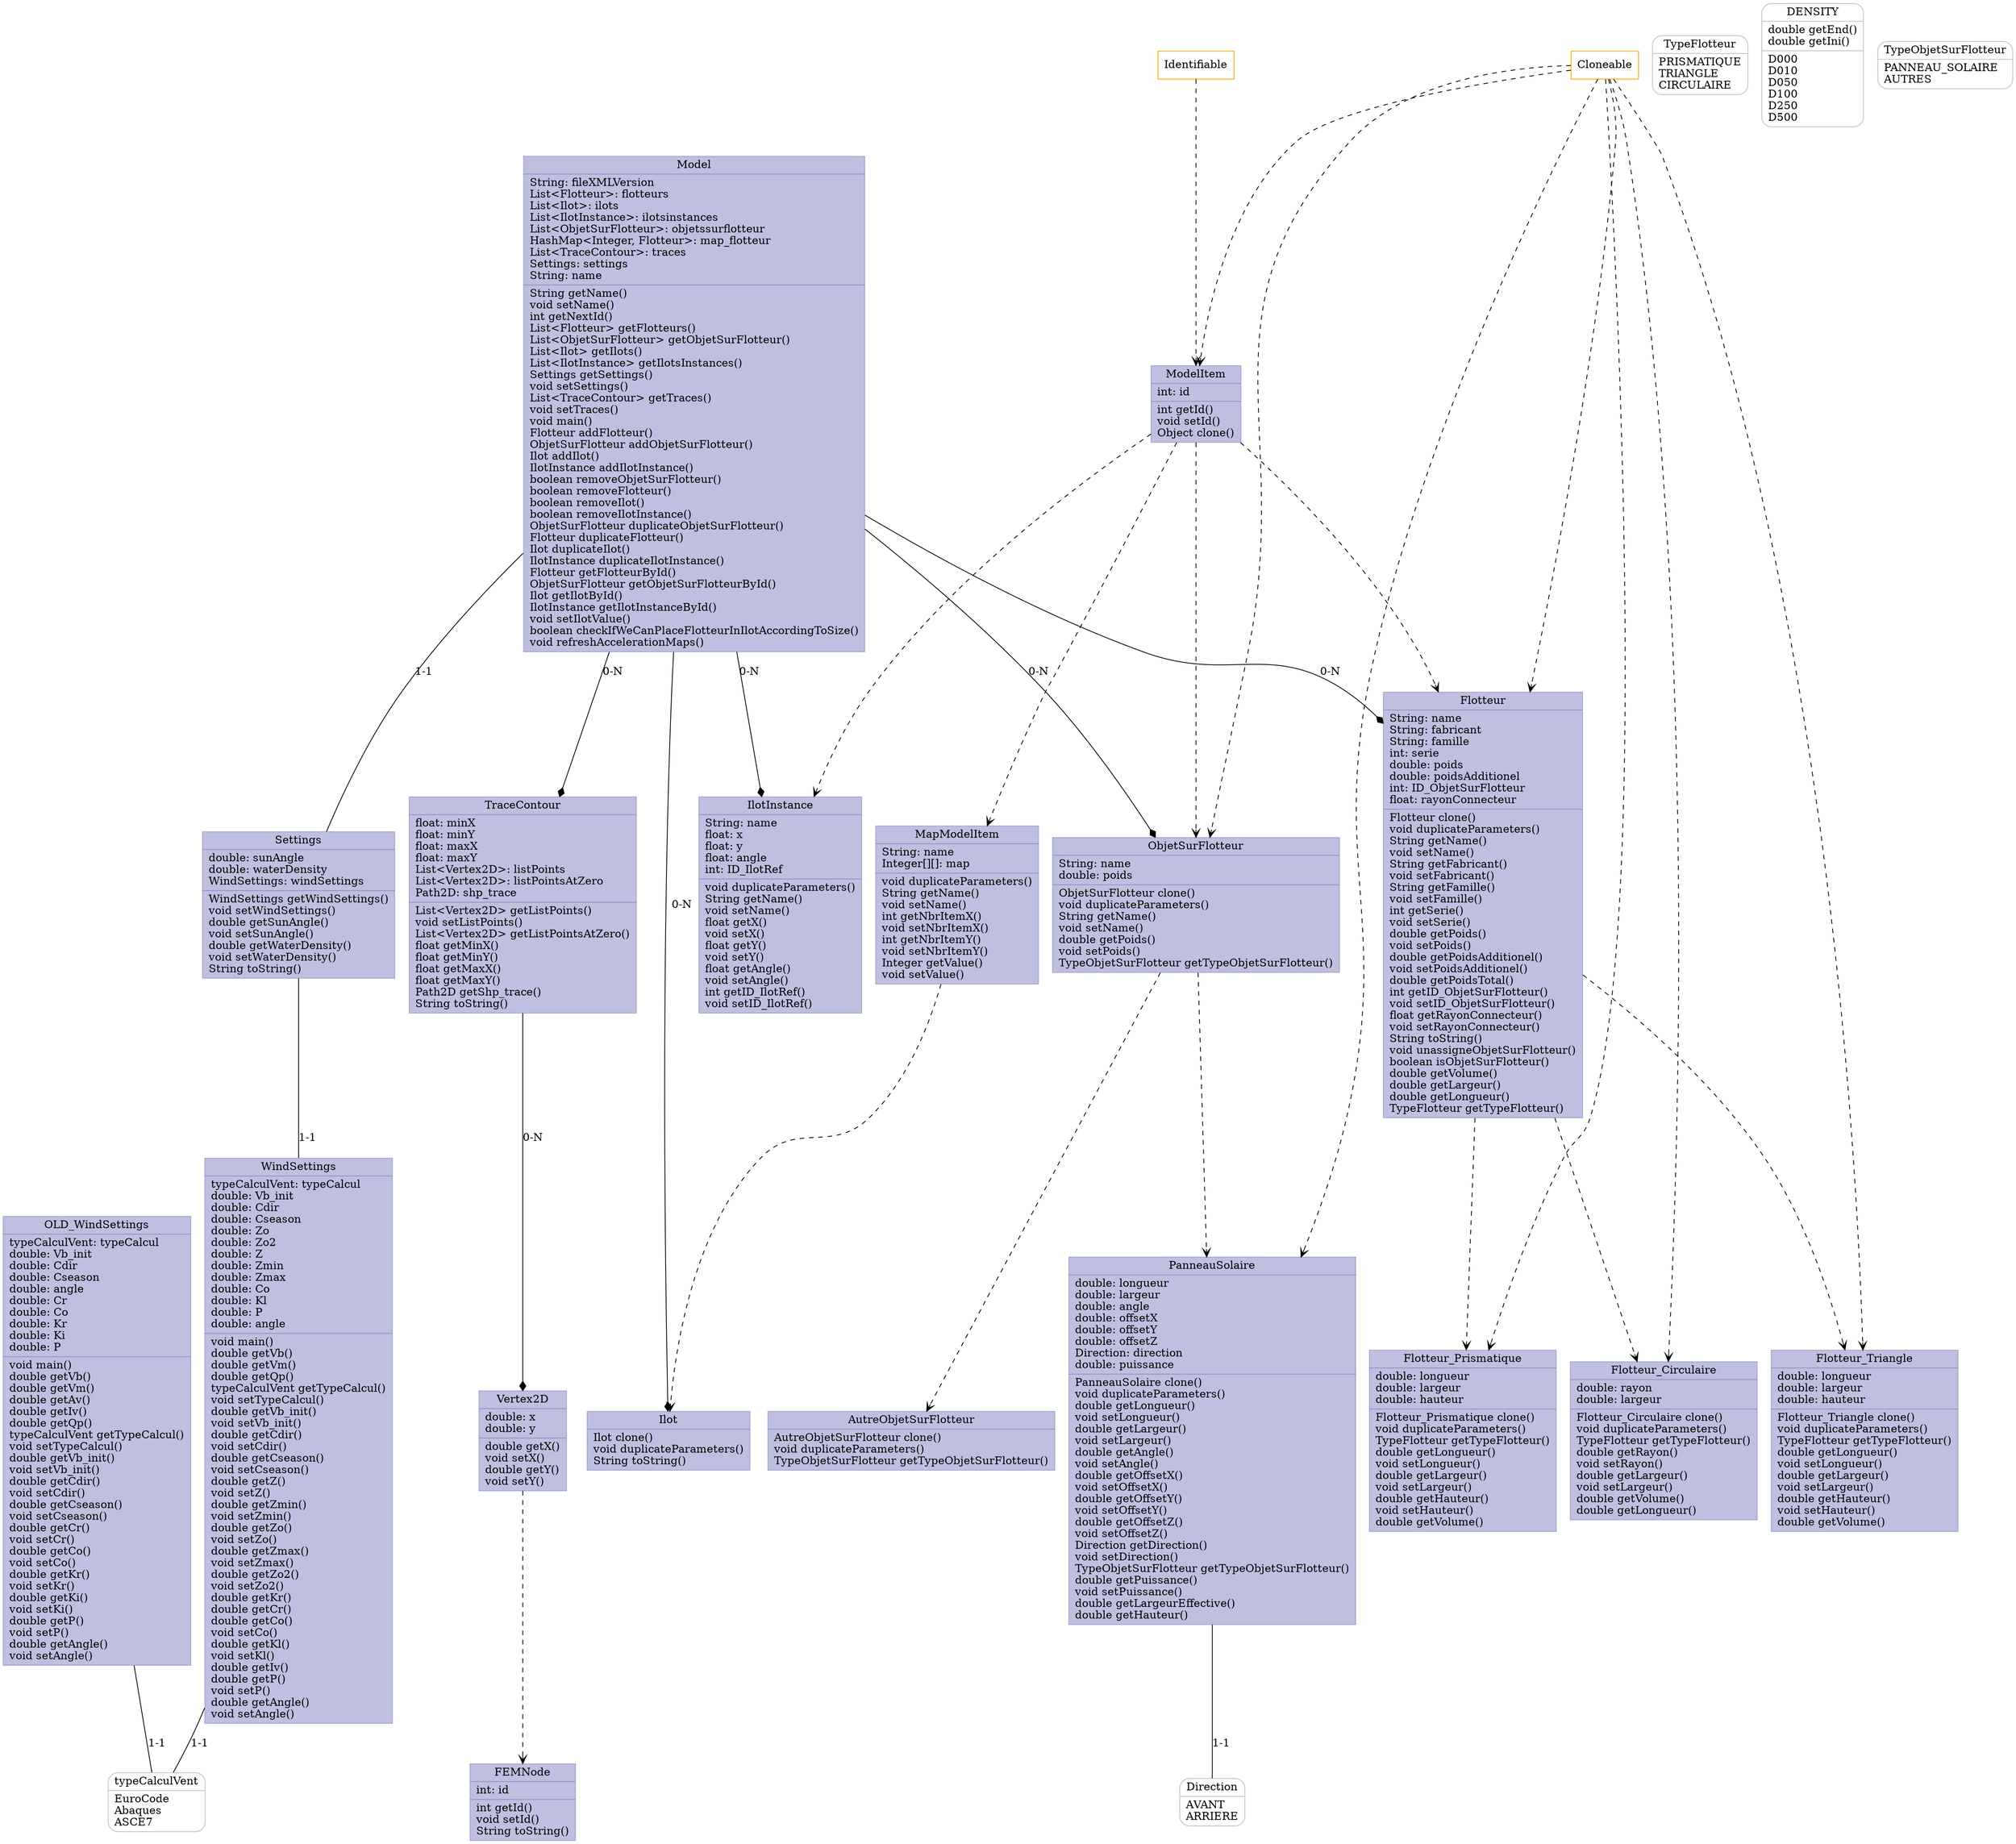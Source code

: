 digraph "UML" {
graph ["rankdir"="TB"]
node ["shape"="record"]
"OLD_WindSettings" ["label"="{OLD_WindSettings|typeCalculVent: typeCalcul\ldouble: Vb_init\ldouble: Cdir\ldouble: Cseason\ldouble: angle\ldouble: Cr\ldouble: Co\ldouble: Kr\ldouble: Ki\ldouble: P\l|void main()\ldouble getVb()\ldouble getVm()\ldouble getAv()\ldouble getIv()\ldouble getQp()\ltypeCalculVent getTypeCalcul()\lvoid setTypeCalcul()\ldouble getVb_init()\lvoid setVb_init()\ldouble getCdir()\lvoid setCdir()\ldouble getCseason()\lvoid setCseason()\ldouble getCr()\lvoid setCr()\ldouble getCo()\lvoid setCo()\ldouble getKr()\lvoid setKr()\ldouble getKi()\lvoid setKi()\ldouble getP()\lvoid setP()\ldouble getAngle()\lvoid setAngle()\l}","shape"="record","style"="filled","color"="#00008040"]
"typeCalculVent" ["label"="{typeCalculVent|EuroCode\lAbaques\lASCE7\l}","shape"="record","style"="rounded","color"="gray"]
"Vertex2D" ["label"="{Vertex2D|double: x\ldouble: y\l|double getX()\lvoid setX()\ldouble getY()\lvoid setY()\l}","shape"="record","style"="filled","color"="#00008040"]
"FEMNode" ["label"="{FEMNode|int: id\l|int getId()\lvoid setId()\lString toString()\l}","shape"="record","style"="filled","color"="#00008040"]
"Flotteur" ["label"="{Flotteur|String: name\lString: fabricant\lString: famille\lint: serie\ldouble: poids\ldouble: poidsAdditionel\lint: ID_ObjetSurFlotteur\lfloat: rayonConnecteur\l|Flotteur clone()\lvoid duplicateParameters()\lString getName()\lvoid setName()\lString getFabricant()\lvoid setFabricant()\lString getFamille()\lvoid setFamille()\lint getSerie()\lvoid setSerie()\ldouble getPoids()\lvoid setPoids()\ldouble getPoidsAdditionel()\lvoid setPoidsAdditionel()\ldouble getPoidsTotal()\lint getID_ObjetSurFlotteur()\lvoid setID_ObjetSurFlotteur()\lfloat getRayonConnecteur()\lvoid setRayonConnecteur()\lString toString()\lvoid unassigneObjetSurFlotteur()\lboolean isObjetSurFlotteur()\ldouble getVolume()\ldouble getLargeur()\ldouble getLongueur()\lTypeFlotteur getTypeFlotteur()\l}","shape"="record","style"="filled","color"="#00008040"]
"Flotteur_Circulaire" ["label"="{Flotteur_Circulaire|double: rayon\ldouble: largeur\l|Flotteur_Circulaire clone()\lvoid duplicateParameters()\lTypeFlotteur getTypeFlotteur()\ldouble getRayon()\lvoid setRayon()\ldouble getLargeur()\lvoid setLargeur()\ldouble getVolume()\ldouble getLongueur()\l}","shape"="record","style"="filled","color"="#00008040"]
"Cloneable" ["shape"="record","color"="orange"]
"TraceContour" ["label"="{TraceContour|float: minX\lfloat: minY\lfloat: maxX\lfloat: maxY\lList&lt;Vertex2D&gt;: listPoints\lList&lt;Vertex2D&gt;: listPointsAtZero\lPath2D: shp_trace\l|List&lt;Vertex2D&gt; getListPoints()\lvoid setListPoints()\lList&lt;Vertex2D&gt; getListPointsAtZero()\lfloat getMinX()\lfloat getMinY()\lfloat getMaxX()\lfloat getMaxY()\lPath2D getShp_trace()\lString toString()\l}","shape"="record","style"="filled","color"="#00008040"]
"TypeFlotteur" ["label"="{TypeFlotteur|PRISMATIQUE\lTRIANGLE\lCIRCULAIRE\l}","shape"="record","style"="rounded","color"="gray"]
"Identifiable" ["shape"="record","color"="orange"]
"ModelItem" ["label"="{ModelItem|int: id\l|int getId()\lvoid setId()\lObject clone()\l}","shape"="record","style"="filled","color"="#00008040"]
"MapModelItem" ["label"="{MapModelItem|String: name\lInteger[][]: map\l|void duplicateParameters()\lString getName()\lvoid setName()\lint getNbrItemX()\lvoid setNbrItemX()\lint getNbrItemY()\lvoid setNbrItemY()\lInteger getValue()\lvoid setValue()\l}","shape"="record","style"="filled","color"="#00008040"]
"Ilot" ["label"="{Ilot|Ilot clone()\lvoid duplicateParameters()\lString toString()\l}","shape"="record","style"="filled","color"="#00008040"]
"Flotteur_Prismatique" ["label"="{Flotteur_Prismatique|double: longueur\ldouble: largeur\ldouble: hauteur\l|Flotteur_Prismatique clone()\lvoid duplicateParameters()\lTypeFlotteur getTypeFlotteur()\ldouble getLongueur()\lvoid setLongueur()\ldouble getLargeur()\lvoid setLargeur()\ldouble getHauteur()\lvoid setHauteur()\ldouble getVolume()\l}","shape"="record","style"="filled","color"="#00008040"]
"Direction" ["label"="{Direction|AVANT\lARRIERE\l}","shape"="record","style"="rounded","color"="gray"]
"ObjetSurFlotteur" ["label"="{ObjetSurFlotteur|String: name\ldouble: poids\l|ObjetSurFlotteur clone()\lvoid duplicateParameters()\lString getName()\lvoid setName()\ldouble getPoids()\lvoid setPoids()\lTypeObjetSurFlotteur getTypeObjetSurFlotteur()\l}","shape"="record","style"="filled","color"="#00008040"]
"PanneauSolaire" ["label"="{PanneauSolaire|double: longueur\ldouble: largeur\ldouble: angle\ldouble: offsetX\ldouble: offsetY\ldouble: offsetZ\lDirection: direction\ldouble: puissance\l|PanneauSolaire clone()\lvoid duplicateParameters()\ldouble getLongueur()\lvoid setLongueur()\ldouble getLargeur()\lvoid setLargeur()\ldouble getAngle()\lvoid setAngle()\ldouble getOffsetX()\lvoid setOffsetX()\ldouble getOffsetY()\lvoid setOffsetY()\ldouble getOffsetZ()\lvoid setOffsetZ()\lDirection getDirection()\lvoid setDirection()\lTypeObjetSurFlotteur getTypeObjetSurFlotteur()\ldouble getPuissance()\lvoid setPuissance()\ldouble getLargeurEffective()\ldouble getHauteur()\l}","shape"="record","style"="filled","color"="#00008040"]
"DENSITY" ["label"="{DENSITY|double getEnd()\ldouble getIni()\l|D000\lD010\lD050\lD100\lD250\lD500\l}","shape"="record","style"="rounded","color"="gray"]
"IlotInstance" ["label"="{IlotInstance|String: name\lfloat: x\lfloat: y\lfloat: angle\lint: ID_IlotRef\l|void duplicateParameters()\lString getName()\lvoid setName()\lfloat getX()\lvoid setX()\lfloat getY()\lvoid setY()\lfloat getAngle()\lvoid setAngle()\lint getID_IlotRef()\lvoid setID_IlotRef()\l}","shape"="record","style"="filled","color"="#00008040"]
"TypeObjetSurFlotteur" ["label"="{TypeObjetSurFlotteur|PANNEAU_SOLAIRE\lAUTRES\l}","shape"="record","style"="rounded","color"="gray"]
"Model" ["label"="{Model|String: fileXMLVersion\lList&lt;Flotteur&gt;: flotteurs\lList&lt;Ilot&gt;: ilots\lList&lt;IlotInstance&gt;: ilotsinstances\lList&lt;ObjetSurFlotteur&gt;: objetssurflotteur\lHashMap&lt;Integer, Flotteur&gt;: map_flotteur\lList&lt;TraceContour&gt;: traces\lSettings: settings\lString: name\l|String getName()\lvoid setName()\lint getNextId()\lList&lt;Flotteur&gt; getFlotteurs()\lList&lt;ObjetSurFlotteur&gt; getObjetSurFlotteur()\lList&lt;Ilot&gt; getIlots()\lList&lt;IlotInstance&gt; getIlotsInstances()\lSettings getSettings()\lvoid setSettings()\lList&lt;TraceContour&gt; getTraces()\lvoid setTraces()\lvoid main()\lFlotteur addFlotteur()\lObjetSurFlotteur addObjetSurFlotteur()\lIlot addIlot()\lIlotInstance addIlotInstance()\lboolean removeObjetSurFlotteur()\lboolean removeFlotteur()\lboolean removeIlot()\lboolean removeIlotInstance()\lObjetSurFlotteur duplicateObjetSurFlotteur()\lFlotteur duplicateFlotteur()\lIlot duplicateIlot()\lIlotInstance duplicateIlotInstance()\lFlotteur getFlotteurById()\lObjetSurFlotteur getObjetSurFlotteurById()\lIlot getIlotById()\lIlotInstance getIlotInstanceById()\lvoid setIlotValue()\lboolean checkIfWeCanPlaceFlotteurInIlotAccordingToSize()\lvoid refreshAccelerationMaps()\l}","shape"="record","style"="filled","color"="#00008040"]
"Settings" ["label"="{Settings|double: sunAngle\ldouble: waterDensity\lWindSettings: windSettings\l|WindSettings getWindSettings()\lvoid setWindSettings()\ldouble getSunAngle()\lvoid setSunAngle()\ldouble getWaterDensity()\lvoid setWaterDensity()\lString toString()\l}","shape"="record","style"="filled","color"="#00008040"]
"WindSettings" ["label"="{WindSettings|typeCalculVent: typeCalcul\ldouble: Vb_init\ldouble: Cdir\ldouble: Cseason\ldouble: Zo\ldouble: Zo2\ldouble: Z\ldouble: Zmin\ldouble: Zmax\ldouble: Co\ldouble: Kl\ldouble: P\ldouble: angle\l|void main()\ldouble getVb()\ldouble getVm()\ldouble getQp()\ltypeCalculVent getTypeCalcul()\lvoid setTypeCalcul()\ldouble getVb_init()\lvoid setVb_init()\ldouble getCdir()\lvoid setCdir()\ldouble getCseason()\lvoid setCseason()\ldouble getZ()\lvoid setZ()\ldouble getZmin()\lvoid setZmin()\ldouble getZo()\lvoid setZo()\ldouble getZmax()\lvoid setZmax()\ldouble getZo2()\lvoid setZo2()\ldouble getKr()\ldouble getCr()\ldouble getCo()\lvoid setCo()\ldouble getKl()\lvoid setKl()\ldouble getIv()\ldouble getP()\lvoid setP()\ldouble getAngle()\lvoid setAngle()\l}","shape"="record","style"="filled","color"="#00008040"]
"AutreObjetSurFlotteur" ["label"="{AutreObjetSurFlotteur|AutreObjetSurFlotteur clone()\lvoid duplicateParameters()\lTypeObjetSurFlotteur getTypeObjetSurFlotteur()\l}","shape"="record","style"="filled","color"="#00008040"]
"Flotteur_Triangle" ["label"="{Flotteur_Triangle|double: longueur\ldouble: largeur\ldouble: hauteur\l|Flotteur_Triangle clone()\lvoid duplicateParameters()\lTypeFlotteur getTypeFlotteur()\ldouble getLongueur()\lvoid setLongueur()\ldouble getLargeur()\lvoid setLargeur()\ldouble getHauteur()\lvoid setHauteur()\ldouble getVolume()\l}","shape"="record","style"="filled","color"="#00008040"]
"OLD_WindSettings" -> "typeCalculVent" ["arrowhead"="none","style"="solid","label"="1-1"]
"Vertex2D" -> "FEMNode" ["arrowhead"="vee","style"="dashed"]
"Flotteur" -> "Flotteur_Triangle" ["arrowhead"="vee","style"="dashed"]
"Flotteur" -> "Flotteur_Prismatique" ["arrowhead"="vee","style"="dashed"]
"Flotteur" -> "Flotteur_Circulaire" ["arrowhead"="vee","style"="dashed"]
"Cloneable" -> "Flotteur_Triangle" ["arrowhead"="vee","style"="dashed"]
"Cloneable" -> "Flotteur" ["arrowhead"="vee","style"="dashed"]
"Cloneable" -> "PanneauSolaire" ["arrowhead"="vee","style"="dashed"]
"Cloneable" -> "ObjetSurFlotteur" ["arrowhead"="vee","style"="dashed"]
"Cloneable" -> "Flotteur_Prismatique" ["arrowhead"="vee","style"="dashed"]
"Cloneable" -> "ModelItem" ["arrowhead"="vee","style"="dashed"]
"Cloneable" -> "Flotteur_Circulaire" ["arrowhead"="vee","style"="dashed"]
"TraceContour" -> "Vertex2D" ["arrowhead"="diamond","style"="solid","label"="0-N"]
"Identifiable" -> "ModelItem" ["arrowhead"="vee","style"="dashed"]
"ModelItem" -> "IlotInstance" ["arrowhead"="vee","style"="dashed"]
"ModelItem" -> "Flotteur" ["arrowhead"="vee","style"="dashed"]
"ModelItem" -> "ObjetSurFlotteur" ["arrowhead"="vee","style"="dashed"]
"ModelItem" -> "MapModelItem" ["arrowhead"="vee","style"="dashed"]
"MapModelItem" -> "Ilot" ["arrowhead"="vee","style"="dashed"]
"ObjetSurFlotteur" -> "AutreObjetSurFlotteur" ["arrowhead"="vee","style"="dashed"]
"ObjetSurFlotteur" -> "PanneauSolaire" ["arrowhead"="vee","style"="dashed"]
"PanneauSolaire" -> "Direction" ["arrowhead"="none","style"="solid","label"="1-1"]
"Model" -> "Settings" ["arrowhead"="none","style"="solid","label"="1-1"]
"Model" -> "TraceContour" ["arrowhead"="diamond","style"="solid","label"="0-N"]
"Model" -> "ObjetSurFlotteur" ["arrowhead"="diamond","style"="solid","label"="0-N"]
"Model" -> "IlotInstance" ["arrowhead"="diamond","style"="solid","label"="0-N"]
"Model" -> "Ilot" ["arrowhead"="diamond","style"="solid","label"="0-N"]
"Model" -> "Flotteur" ["arrowhead"="diamond","style"="solid","label"="0-N"]
"Settings" -> "WindSettings" ["arrowhead"="none","style"="solid","label"="1-1"]
"WindSettings" -> "typeCalculVent" ["arrowhead"="none","style"="solid","label"="1-1"]
}